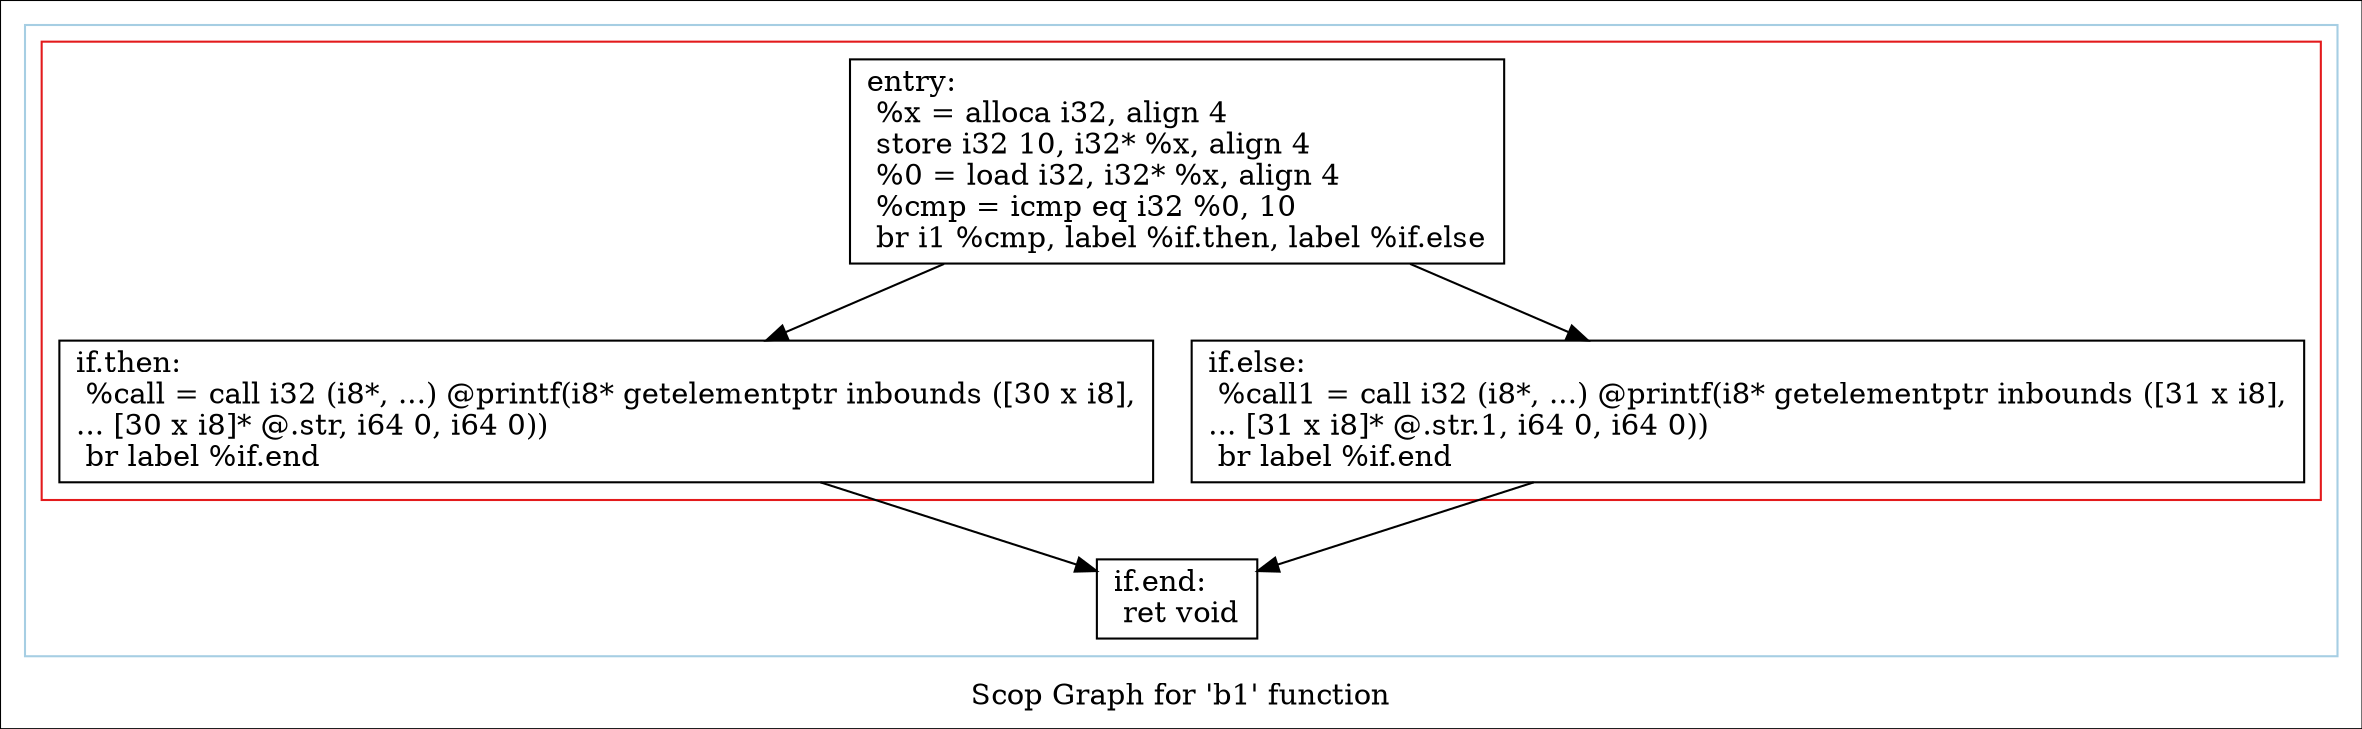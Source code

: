 digraph "Scop Graph for 'b1' function" {
	label="Scop Graph for 'b1' function";

	Node0xaf0fe0 [shape=record,label="{entry:\l  %x = alloca i32, align 4\l  store i32 10, i32* %x, align 4\l  %0 = load i32, i32* %x, align 4\l  %cmp = icmp eq i32 %0, 10\l  br i1 %cmp, label %if.then, label %if.else\l}"];
	Node0xaf0fe0 -> Node0xaf0f20;
	Node0xaf0fe0 -> Node0xaf0b60;
	Node0xaf0f20 [shape=record,label="{if.then:                                          \l  %call = call i32 (i8*, ...) @printf(i8* getelementptr inbounds ([30 x i8],\l... [30 x i8]* @.str, i64 0, i64 0))\l  br label %if.end\l}"];
	Node0xaf0f20 -> Node0xaf2d80;
	Node0xaf2d80 [shape=record,label="{if.end:                                           \l  ret void\l}"];
	Node0xaf0b60 [shape=record,label="{if.else:                                          \l  %call1 = call i32 (i8*, ...) @printf(i8* getelementptr inbounds ([31 x i8],\l... [31 x i8]* @.str.1, i64 0, i64 0))\l  br label %if.end\l}"];
	Node0xaf0b60 -> Node0xaf2d80;
	colorscheme = "paired12"
        subgraph cluster_0xac4870 {
          label = "";
          style = solid;
          color = 1
          subgraph cluster_0xaf6750 {
            label = "";
            style = solid;
            color = 6
            Node0xaf0fe0;
            Node0xaf0f20;
            Node0xaf0b60;
          }
          Node0xaf2d80;
        }
}

